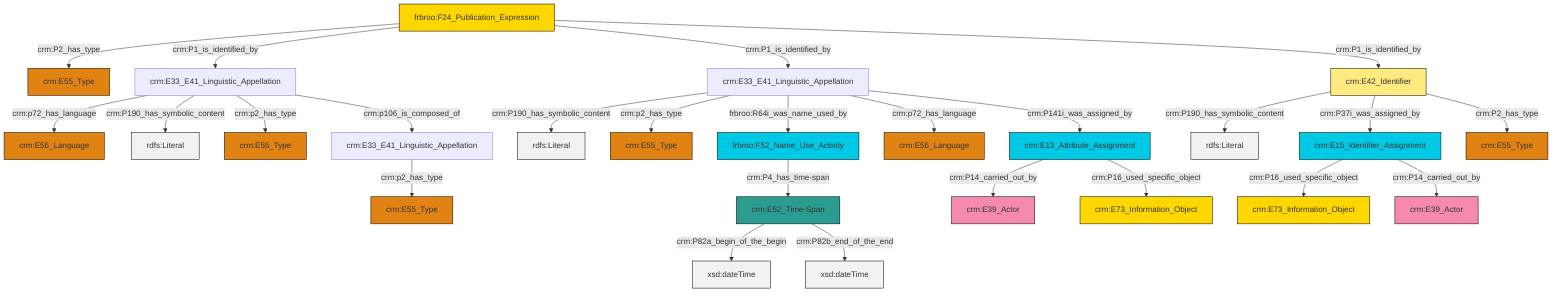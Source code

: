 graph TD
classDef Literal fill:#f2f2f2,stroke:#000000;
classDef CRM_Entity fill:#FFFFFF,stroke:#000000;
classDef Temporal_Entity fill:#00C9E6, stroke:#000000;
classDef Type fill:#E18312, stroke:#000000;
classDef Time-Span fill:#2C9C91, stroke:#000000;
classDef Appellation fill:#FFEB7F, stroke:#000000;
classDef Place fill:#008836, stroke:#000000;
classDef Persistent_Item fill:#B266B2, stroke:#000000;
classDef Conceptual_Object fill:#FFD700, stroke:#000000;
classDef Physical_Thing fill:#D2B48C, stroke:#000000;
classDef Actor fill:#f58aad, stroke:#000000;
classDef PC_Classes fill:#4ce600, stroke:#000000;
classDef Multi fill:#cccccc,stroke:#000000;

2["crm:E52_Time-Span"]:::Time-Span -->|crm:P82a_begin_of_the_begin| 3[xsd:dateTime]:::Literal
6["crm:E33_E41_Linguistic_Appellation"]:::Default -->|crm:P190_has_symbolic_content| 7[rdfs:Literal]:::Literal
8["crm:E33_E41_Linguistic_Appellation"]:::Default -->|crm:p72_has_language| 9["crm:E56_Language"]:::Type
6["crm:E33_E41_Linguistic_Appellation"]:::Default -->|crm:p2_has_type| 4["crm:E55_Type"]:::Type
6["crm:E33_E41_Linguistic_Appellation"]:::Default -->|frbroo:R64i_was_name_used_by| 10["frbroo:F52_Name_Use_Activity"]:::Temporal_Entity
11["crm:E13_Attribute_Assignment"]:::Temporal_Entity -->|crm:P14_carried_out_by| 12["crm:E39_Actor"]:::Actor
11["crm:E13_Attribute_Assignment"]:::Temporal_Entity -->|crm:P16_used_specific_object| 13["crm:E73_Information_Object"]:::Conceptual_Object
14["frbroo:F24_Publication_Expression"]:::Conceptual_Object -->|crm:P2_has_type| 15["crm:E55_Type"]:::Type
2["crm:E52_Time-Span"]:::Time-Span -->|crm:P82b_end_of_the_end| 16[xsd:dateTime]:::Literal
10["frbroo:F52_Name_Use_Activity"]:::Temporal_Entity -->|crm:P4_has_time-span| 2["crm:E52_Time-Span"]:::Time-Span
21["crm:E33_E41_Linguistic_Appellation"]:::Default -->|crm:p2_has_type| 19["crm:E55_Type"]:::Type
14["frbroo:F24_Publication_Expression"]:::Conceptual_Object -->|crm:P1_is_identified_by| 8["crm:E33_E41_Linguistic_Appellation"]:::Default
22["crm:E42_Identifier"]:::Appellation -->|crm:P190_has_symbolic_content| 23[rdfs:Literal]:::Literal
22["crm:E42_Identifier"]:::Appellation -->|crm:P37i_was_assigned_by| 0["crm:E15_Identifier_Assignment"]:::Temporal_Entity
0["crm:E15_Identifier_Assignment"]:::Temporal_Entity -->|crm:P16_used_specific_object| 26["crm:E73_Information_Object"]:::Conceptual_Object
6["crm:E33_E41_Linguistic_Appellation"]:::Default -->|crm:p72_has_language| 31["crm:E56_Language"]:::Type
0["crm:E15_Identifier_Assignment"]:::Temporal_Entity -->|crm:P14_carried_out_by| 28["crm:E39_Actor"]:::Actor
8["crm:E33_E41_Linguistic_Appellation"]:::Default -->|crm:P190_has_symbolic_content| 37[rdfs:Literal]:::Literal
14["frbroo:F24_Publication_Expression"]:::Conceptual_Object -->|crm:P1_is_identified_by| 6["crm:E33_E41_Linguistic_Appellation"]:::Default
8["crm:E33_E41_Linguistic_Appellation"]:::Default -->|crm:p2_has_type| 17["crm:E55_Type"]:::Type
6["crm:E33_E41_Linguistic_Appellation"]:::Default -->|crm:P141i_was_assigned_by| 11["crm:E13_Attribute_Assignment"]:::Temporal_Entity
22["crm:E42_Identifier"]:::Appellation -->|crm:P2_has_type| 42["crm:E55_Type"]:::Type
8["crm:E33_E41_Linguistic_Appellation"]:::Default -->|crm:p106_is_composed_of| 21["crm:E33_E41_Linguistic_Appellation"]:::Default
14["frbroo:F24_Publication_Expression"]:::Conceptual_Object -->|crm:P1_is_identified_by| 22["crm:E42_Identifier"]:::Appellation